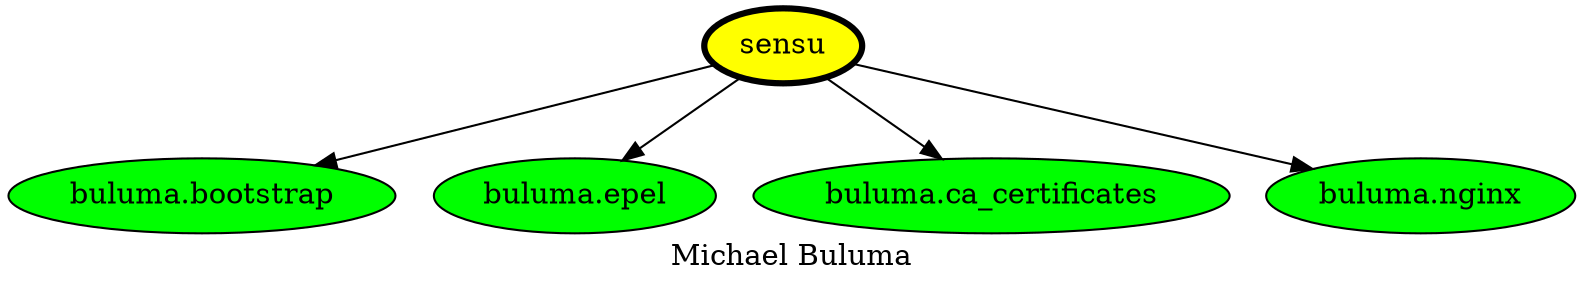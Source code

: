 digraph PhiloDilemma {
  label = "Michael Buluma" ;
  overlap=false
  {
    "sensu" [fillcolor=yellow style=filled penwidth=3]
    "buluma.bootstrap" [fillcolor=green style=filled]
    "buluma.epel" [fillcolor=green style=filled]
    "buluma.ca_certificates" [fillcolor=green style=filled]
    "buluma.nginx" [fillcolor=green style=filled]
  }
  "sensu" -> "buluma.bootstrap"
  "sensu" -> "buluma.epel"
  "sensu" -> "buluma.ca_certificates"
  "sensu" -> "buluma.nginx"
}
